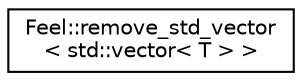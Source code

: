 digraph "Graphical Class Hierarchy"
{
 // LATEX_PDF_SIZE
  edge [fontname="Helvetica",fontsize="10",labelfontname="Helvetica",labelfontsize="10"];
  node [fontname="Helvetica",fontsize="10",shape=record];
  rankdir="LR";
  Node0 [label="Feel::remove_std_vector\l\< std::vector\< T \> \>",height=0.2,width=0.4,color="black", fillcolor="white", style="filled",URL="$structFeel_1_1remove__std__vector_3_01std_1_1vector_3_01T_01_4_01_4.html",tooltip=" "];
}
